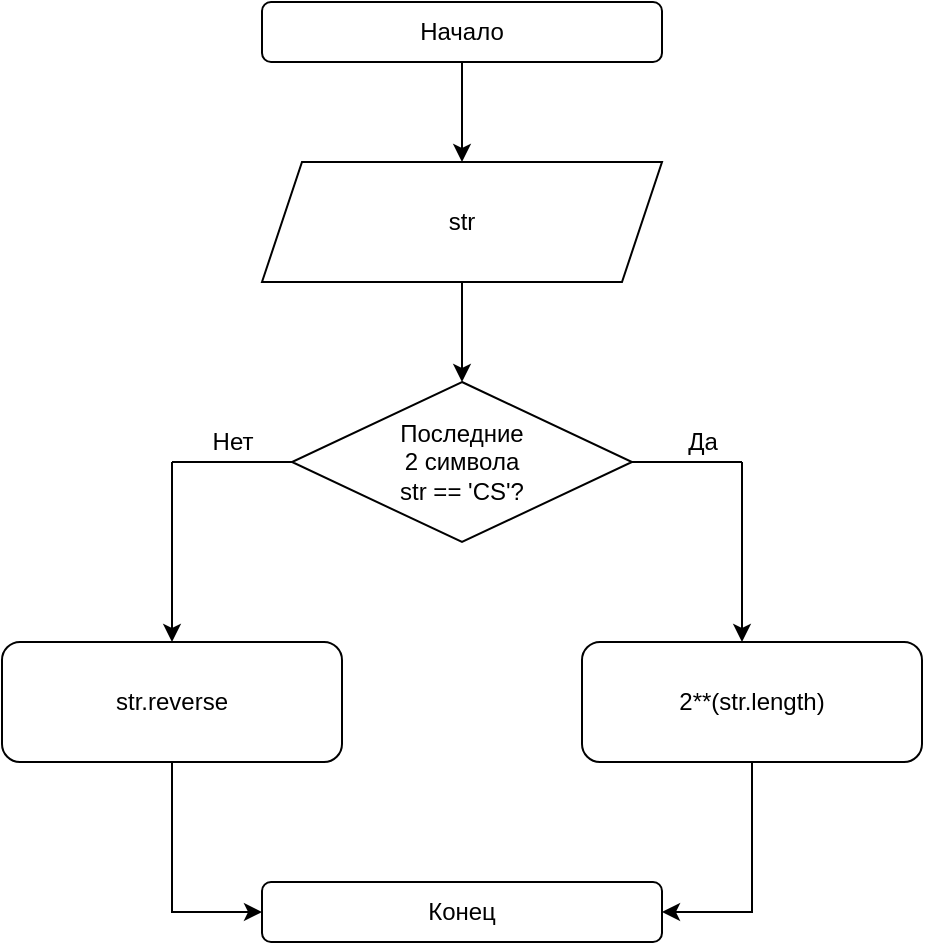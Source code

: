 <mxfile version="17.4.2" type="device"><diagram id="M6qRZZaxQYFft1raU6pp" name="Page-1"><mxGraphModel dx="1350" dy="793" grid="1" gridSize="10" guides="1" tooltips="1" connect="1" arrows="1" fold="1" page="1" pageScale="1" pageWidth="827" pageHeight="1169" math="0" shadow="0"><root><mxCell id="0"/><mxCell id="1" parent="0"/><mxCell id="COJOoj9Utm_QtskDOR9O-1" value="Начало" style="rounded=1;whiteSpace=wrap;html=1;" vertex="1" parent="1"><mxGeometry x="320" y="40" width="200" height="30" as="geometry"/></mxCell><mxCell id="COJOoj9Utm_QtskDOR9O-2" value="" style="endArrow=classic;html=1;rounded=0;exitX=0.5;exitY=1;exitDx=0;exitDy=0;" edge="1" parent="1" source="COJOoj9Utm_QtskDOR9O-1"><mxGeometry width="50" height="50" relative="1" as="geometry"><mxPoint x="390" y="370" as="sourcePoint"/><mxPoint x="420" y="120" as="targetPoint"/></mxGeometry></mxCell><mxCell id="COJOoj9Utm_QtskDOR9O-3" value="&lt;div&gt;Последние&lt;/div&gt;&lt;div&gt;2 символа&lt;/div&gt;&lt;div&gt;str == 'CS'?&lt;br&gt;&lt;/div&gt;" style="rhombus;whiteSpace=wrap;html=1;" vertex="1" parent="1"><mxGeometry x="335" y="230" width="170" height="80" as="geometry"/></mxCell><mxCell id="COJOoj9Utm_QtskDOR9O-5" value="" style="edgeStyle=orthogonalEdgeStyle;rounded=0;orthogonalLoop=1;jettySize=auto;html=1;" edge="1" parent="1" source="COJOoj9Utm_QtskDOR9O-4" target="COJOoj9Utm_QtskDOR9O-3"><mxGeometry relative="1" as="geometry"/></mxCell><mxCell id="COJOoj9Utm_QtskDOR9O-4" value="str" style="shape=parallelogram;perimeter=parallelogramPerimeter;whiteSpace=wrap;html=1;fixedSize=1;" vertex="1" parent="1"><mxGeometry x="320" y="120" width="200" height="60" as="geometry"/></mxCell><mxCell id="COJOoj9Utm_QtskDOR9O-7" value="" style="endArrow=classic;html=1;rounded=0;" edge="1" parent="1"><mxGeometry width="50" height="50" relative="1" as="geometry"><mxPoint x="560" y="270" as="sourcePoint"/><mxPoint x="560" y="360" as="targetPoint"/></mxGeometry></mxCell><mxCell id="COJOoj9Utm_QtskDOR9O-8" value="" style="endArrow=none;html=1;rounded=0;exitX=1;exitY=0.5;exitDx=0;exitDy=0;" edge="1" parent="1" source="COJOoj9Utm_QtskDOR9O-3"><mxGeometry width="50" height="50" relative="1" as="geometry"><mxPoint x="390" y="370" as="sourcePoint"/><mxPoint x="560" y="270" as="targetPoint"/></mxGeometry></mxCell><mxCell id="COJOoj9Utm_QtskDOR9O-19" style="edgeStyle=orthogonalEdgeStyle;rounded=0;orthogonalLoop=1;jettySize=auto;html=1;entryX=1;entryY=0.5;entryDx=0;entryDy=0;" edge="1" parent="1" source="COJOoj9Utm_QtskDOR9O-9" target="COJOoj9Utm_QtskDOR9O-16"><mxGeometry relative="1" as="geometry"/></mxCell><mxCell id="COJOoj9Utm_QtskDOR9O-9" value="2**(str.length)" style="rounded=1;whiteSpace=wrap;html=1;" vertex="1" parent="1"><mxGeometry x="480" y="360" width="170" height="60" as="geometry"/></mxCell><mxCell id="COJOoj9Utm_QtskDOR9O-10" value="Да" style="text;html=1;align=center;verticalAlign=middle;resizable=0;points=[];autosize=1;strokeColor=none;fillColor=none;" vertex="1" parent="1"><mxGeometry x="525" y="250" width="30" height="20" as="geometry"/></mxCell><mxCell id="COJOoj9Utm_QtskDOR9O-11" value="" style="endArrow=classic;html=1;rounded=0;" edge="1" parent="1"><mxGeometry width="50" height="50" relative="1" as="geometry"><mxPoint x="275" y="270" as="sourcePoint"/><mxPoint x="275" y="360" as="targetPoint"/></mxGeometry></mxCell><mxCell id="COJOoj9Utm_QtskDOR9O-12" value="" style="endArrow=none;html=1;rounded=0;exitX=0;exitY=0.5;exitDx=0;exitDy=0;" edge="1" parent="1" source="COJOoj9Utm_QtskDOR9O-3"><mxGeometry width="50" height="50" relative="1" as="geometry"><mxPoint x="220" y="270" as="sourcePoint"/><mxPoint x="275" y="270" as="targetPoint"/></mxGeometry></mxCell><mxCell id="COJOoj9Utm_QtskDOR9O-13" value="Нет" style="text;html=1;align=center;verticalAlign=middle;resizable=0;points=[];autosize=1;strokeColor=none;fillColor=none;" vertex="1" parent="1"><mxGeometry x="285" y="250" width="40" height="20" as="geometry"/></mxCell><mxCell id="COJOoj9Utm_QtskDOR9O-20" style="edgeStyle=orthogonalEdgeStyle;rounded=0;orthogonalLoop=1;jettySize=auto;html=1;entryX=0;entryY=0.5;entryDx=0;entryDy=0;" edge="1" parent="1" source="COJOoj9Utm_QtskDOR9O-15" target="COJOoj9Utm_QtskDOR9O-16"><mxGeometry relative="1" as="geometry"/></mxCell><mxCell id="COJOoj9Utm_QtskDOR9O-15" value="str.reverse" style="rounded=1;whiteSpace=wrap;html=1;" vertex="1" parent="1"><mxGeometry x="190" y="360" width="170" height="60" as="geometry"/></mxCell><mxCell id="COJOoj9Utm_QtskDOR9O-16" value="Конец" style="rounded=1;whiteSpace=wrap;html=1;" vertex="1" parent="1"><mxGeometry x="320" y="480" width="200" height="30" as="geometry"/></mxCell></root></mxGraphModel></diagram></mxfile>